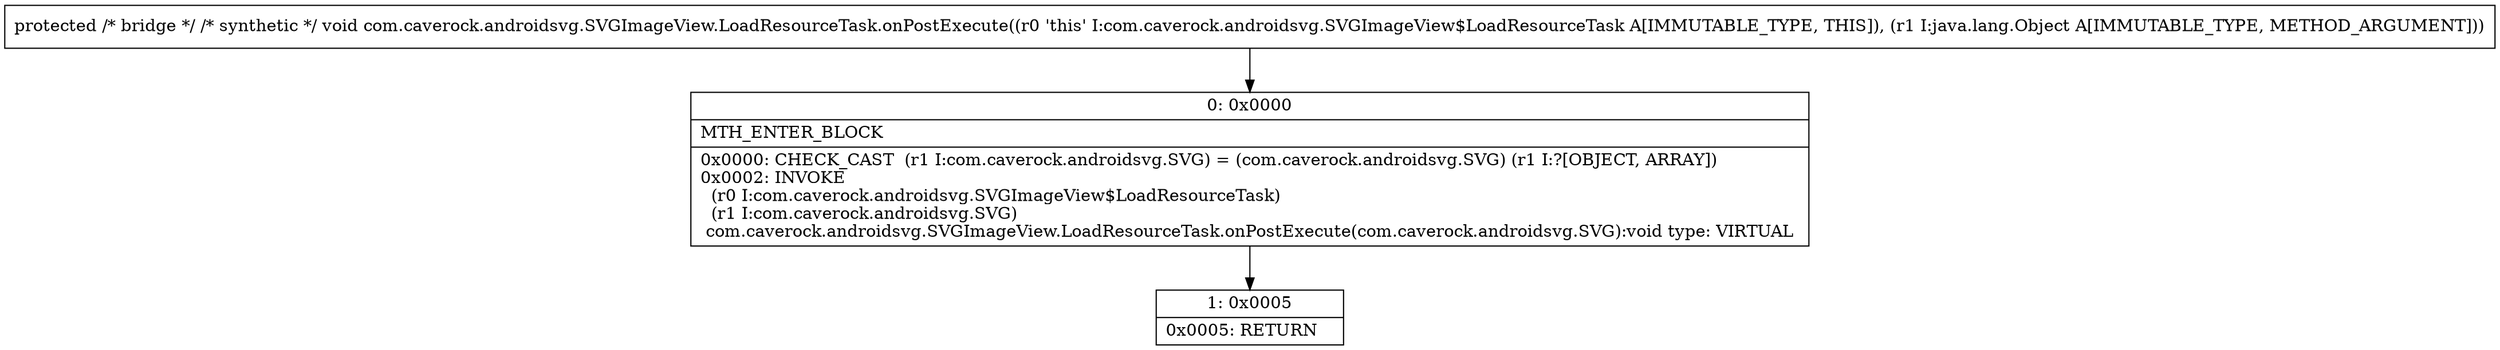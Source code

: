 digraph "CFG forcom.caverock.androidsvg.SVGImageView.LoadResourceTask.onPostExecute(Ljava\/lang\/Object;)V" {
Node_0 [shape=record,label="{0\:\ 0x0000|MTH_ENTER_BLOCK\l|0x0000: CHECK_CAST  (r1 I:com.caverock.androidsvg.SVG) = (com.caverock.androidsvg.SVG) (r1 I:?[OBJECT, ARRAY]) \l0x0002: INVOKE  \l  (r0 I:com.caverock.androidsvg.SVGImageView$LoadResourceTask)\l  (r1 I:com.caverock.androidsvg.SVG)\l com.caverock.androidsvg.SVGImageView.LoadResourceTask.onPostExecute(com.caverock.androidsvg.SVG):void type: VIRTUAL \l}"];
Node_1 [shape=record,label="{1\:\ 0x0005|0x0005: RETURN   \l}"];
MethodNode[shape=record,label="{protected \/* bridge *\/ \/* synthetic *\/ void com.caverock.androidsvg.SVGImageView.LoadResourceTask.onPostExecute((r0 'this' I:com.caverock.androidsvg.SVGImageView$LoadResourceTask A[IMMUTABLE_TYPE, THIS]), (r1 I:java.lang.Object A[IMMUTABLE_TYPE, METHOD_ARGUMENT])) }"];
MethodNode -> Node_0;
Node_0 -> Node_1;
}

